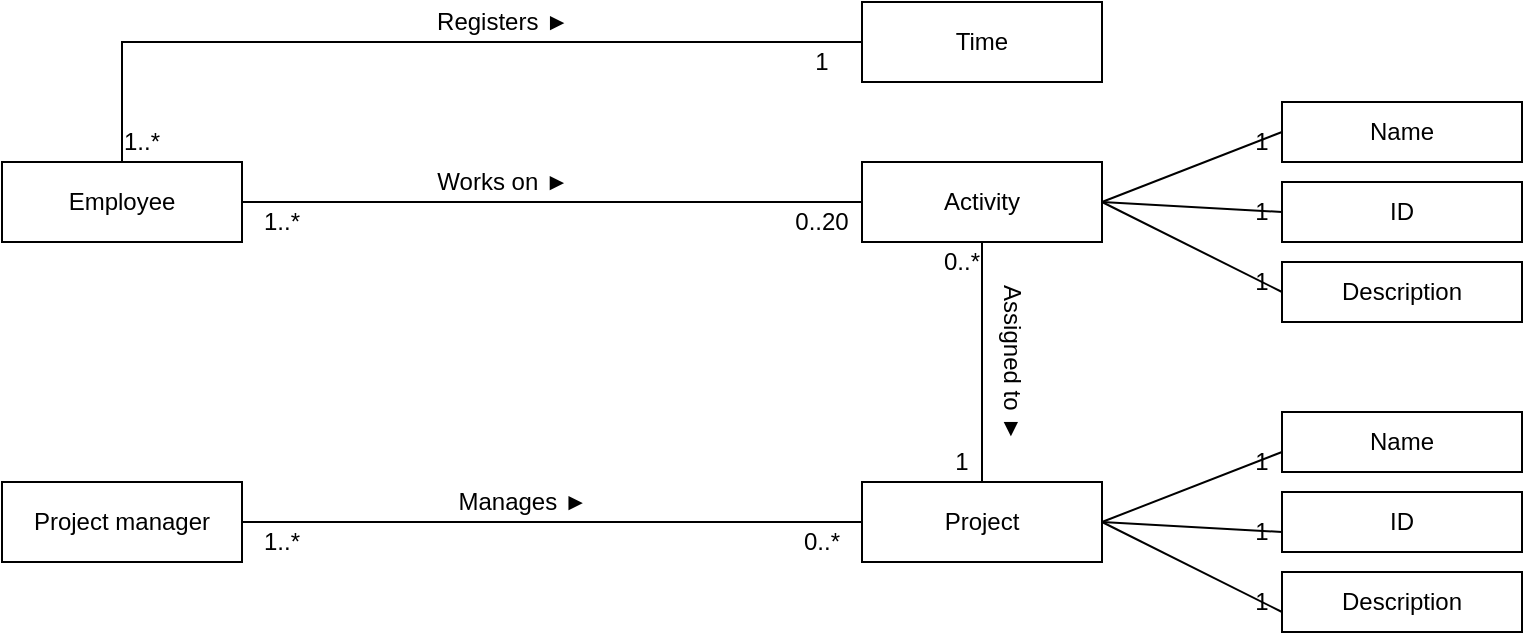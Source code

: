 <mxfile version="14.4.9" type="github">
  <diagram id="XoU3Bt1LMFYwkGAeQ--i" name="Page-1">
    <mxGraphModel dx="1422" dy="775" grid="0" gridSize="10" guides="1" tooltips="1" connect="1" arrows="1" fold="1" page="1" pageScale="1" pageWidth="850" pageHeight="1100" math="0" shadow="0">
      <root>
        <mxCell id="0" />
        <mxCell id="1" parent="0" />
        <mxCell id="Ods1NLnsfSLu1C-ozpSz-1" value="Employee" style="rounded=0;whiteSpace=wrap;html=1;" vertex="1" parent="1">
          <mxGeometry x="120" y="240" width="120" height="40" as="geometry" />
        </mxCell>
        <mxCell id="Ods1NLnsfSLu1C-ozpSz-8" value="" style="edgeStyle=orthogonalEdgeStyle;rounded=0;orthogonalLoop=1;jettySize=auto;html=1;endArrow=none;endFill=0;" edge="1" parent="1" source="Ods1NLnsfSLu1C-ozpSz-2" target="Ods1NLnsfSLu1C-ozpSz-5">
          <mxGeometry relative="1" as="geometry" />
        </mxCell>
        <mxCell id="Ods1NLnsfSLu1C-ozpSz-2" value="Activity" style="rounded=0;whiteSpace=wrap;html=1;" vertex="1" parent="1">
          <mxGeometry x="550" y="240" width="120" height="40" as="geometry" />
        </mxCell>
        <mxCell id="Ods1NLnsfSLu1C-ozpSz-3" value="" style="endArrow=none;html=1;exitX=1;exitY=0.5;exitDx=0;exitDy=0;entryX=0;entryY=0.5;entryDx=0;entryDy=0;" edge="1" parent="1" source="Ods1NLnsfSLu1C-ozpSz-1" target="Ods1NLnsfSLu1C-ozpSz-2">
          <mxGeometry width="50" height="50" relative="1" as="geometry">
            <mxPoint x="290" y="330" as="sourcePoint" />
            <mxPoint x="340" y="280" as="targetPoint" />
          </mxGeometry>
        </mxCell>
        <mxCell id="Ods1NLnsfSLu1C-ozpSz-4" value="Project manager" style="rounded=0;whiteSpace=wrap;html=1;" vertex="1" parent="1">
          <mxGeometry x="120" y="400" width="120" height="40" as="geometry" />
        </mxCell>
        <mxCell id="Ods1NLnsfSLu1C-ozpSz-5" value="Project" style="rounded=0;whiteSpace=wrap;html=1;" vertex="1" parent="1">
          <mxGeometry x="550" y="400" width="120" height="40" as="geometry" />
        </mxCell>
        <mxCell id="Ods1NLnsfSLu1C-ozpSz-6" value="" style="endArrow=none;html=1;exitX=1;exitY=0.5;exitDx=0;exitDy=0;entryX=0;entryY=0.5;entryDx=0;entryDy=0;" edge="1" parent="1" target="Ods1NLnsfSLu1C-ozpSz-5">
          <mxGeometry width="50" height="50" relative="1" as="geometry">
            <mxPoint x="240" y="420" as="sourcePoint" />
            <mxPoint x="340" y="360" as="targetPoint" />
          </mxGeometry>
        </mxCell>
        <mxCell id="Ods1NLnsfSLu1C-ozpSz-10" value="Works on ►" style="text;html=1;align=center;verticalAlign=middle;resizable=0;points=[];autosize=1;" vertex="1" parent="1">
          <mxGeometry x="330" y="240" width="80" height="20" as="geometry" />
        </mxCell>
        <mxCell id="Ods1NLnsfSLu1C-ozpSz-11" value="Manages ►" style="text;html=1;align=center;verticalAlign=middle;resizable=0;points=[];autosize=1;" vertex="1" parent="1">
          <mxGeometry x="340" y="400" width="80" height="20" as="geometry" />
        </mxCell>
        <mxCell id="Ods1NLnsfSLu1C-ozpSz-12" value="1..*" style="text;html=1;strokeColor=none;fillColor=none;align=center;verticalAlign=middle;whiteSpace=wrap;rounded=0;" vertex="1" parent="1">
          <mxGeometry x="240" y="260" width="40" height="20" as="geometry" />
        </mxCell>
        <mxCell id="Ods1NLnsfSLu1C-ozpSz-14" value="0..20" style="text;html=1;strokeColor=none;fillColor=none;align=center;verticalAlign=middle;whiteSpace=wrap;rounded=0;" vertex="1" parent="1">
          <mxGeometry x="510" y="260" width="40" height="20" as="geometry" />
        </mxCell>
        <mxCell id="Ods1NLnsfSLu1C-ozpSz-17" value="1..*" style="text;html=1;strokeColor=none;fillColor=none;align=center;verticalAlign=middle;whiteSpace=wrap;rounded=0;" vertex="1" parent="1">
          <mxGeometry x="240" y="420" width="40" height="20" as="geometry" />
        </mxCell>
        <mxCell id="Ods1NLnsfSLu1C-ozpSz-19" value="0..*" style="text;html=1;strokeColor=none;fillColor=none;align=center;verticalAlign=middle;whiteSpace=wrap;rounded=0;" vertex="1" parent="1">
          <mxGeometry x="510" y="420" width="40" height="20" as="geometry" />
        </mxCell>
        <mxCell id="Ods1NLnsfSLu1C-ozpSz-21" value="Time" style="rounded=0;whiteSpace=wrap;html=1;" vertex="1" parent="1">
          <mxGeometry x="550" y="160" width="120" height="40" as="geometry" />
        </mxCell>
        <mxCell id="Ods1NLnsfSLu1C-ozpSz-22" value="" style="endArrow=none;html=1;exitX=0.5;exitY=0;exitDx=0;exitDy=0;entryX=0;entryY=0.5;entryDx=0;entryDy=0;rounded=0;" edge="1" parent="1" source="Ods1NLnsfSLu1C-ozpSz-1" target="Ods1NLnsfSLu1C-ozpSz-21">
          <mxGeometry width="50" height="50" relative="1" as="geometry">
            <mxPoint x="290" y="330" as="sourcePoint" />
            <mxPoint x="340" y="280" as="targetPoint" />
            <Array as="points">
              <mxPoint x="180" y="180" />
            </Array>
          </mxGeometry>
        </mxCell>
        <mxCell id="Ods1NLnsfSLu1C-ozpSz-23" value="1..*" style="text;html=1;strokeColor=none;fillColor=none;align=center;verticalAlign=middle;whiteSpace=wrap;rounded=0;" vertex="1" parent="1">
          <mxGeometry x="170" y="220" width="40" height="20" as="geometry" />
        </mxCell>
        <mxCell id="Ods1NLnsfSLu1C-ozpSz-24" value="1" style="text;html=1;strokeColor=none;fillColor=none;align=center;verticalAlign=middle;whiteSpace=wrap;rounded=0;" vertex="1" parent="1">
          <mxGeometry x="510" y="180" width="40" height="20" as="geometry" />
        </mxCell>
        <mxCell id="Ods1NLnsfSLu1C-ozpSz-25" value="Registers ►" style="text;html=1;align=center;verticalAlign=middle;resizable=0;points=[];autosize=1;" vertex="1" parent="1">
          <mxGeometry x="330" y="160" width="80" height="20" as="geometry" />
        </mxCell>
        <mxCell id="Ods1NLnsfSLu1C-ozpSz-26" value="0..*" style="text;html=1;strokeColor=none;fillColor=none;align=center;verticalAlign=middle;whiteSpace=wrap;rounded=0;" vertex="1" parent="1">
          <mxGeometry x="580" y="280" width="40" height="20" as="geometry" />
        </mxCell>
        <mxCell id="Ods1NLnsfSLu1C-ozpSz-27" value="1" style="text;html=1;strokeColor=none;fillColor=none;align=center;verticalAlign=middle;whiteSpace=wrap;rounded=0;" vertex="1" parent="1">
          <mxGeometry x="580" y="380" width="40" height="20" as="geometry" />
        </mxCell>
        <mxCell id="Ods1NLnsfSLu1C-ozpSz-28" value="Assigned to ►" style="text;html=1;align=center;verticalAlign=middle;resizable=0;points=[];autosize=1;rotation=90;" vertex="1" parent="1">
          <mxGeometry x="580" y="330" width="90" height="20" as="geometry" />
        </mxCell>
        <mxCell id="Ods1NLnsfSLu1C-ozpSz-29" value="Name" style="rounded=0;whiteSpace=wrap;html=1;" vertex="1" parent="1">
          <mxGeometry x="760" y="210" width="120" height="30" as="geometry" />
        </mxCell>
        <mxCell id="Ods1NLnsfSLu1C-ozpSz-30" value="ID" style="rounded=0;whiteSpace=wrap;html=1;" vertex="1" parent="1">
          <mxGeometry x="760" y="250" width="120" height="30" as="geometry" />
        </mxCell>
        <mxCell id="Ods1NLnsfSLu1C-ozpSz-31" value="Description" style="rounded=0;whiteSpace=wrap;html=1;" vertex="1" parent="1">
          <mxGeometry x="760" y="290" width="120" height="30" as="geometry" />
        </mxCell>
        <mxCell id="Ods1NLnsfSLu1C-ozpSz-32" value="" style="endArrow=none;html=1;entryX=0;entryY=0.5;entryDx=0;entryDy=0;exitX=1;exitY=0.5;exitDx=0;exitDy=0;" edge="1" parent="1" source="Ods1NLnsfSLu1C-ozpSz-2" target="Ods1NLnsfSLu1C-ozpSz-29">
          <mxGeometry width="50" height="50" relative="1" as="geometry">
            <mxPoint x="470" y="390" as="sourcePoint" />
            <mxPoint x="520" y="340" as="targetPoint" />
          </mxGeometry>
        </mxCell>
        <mxCell id="Ods1NLnsfSLu1C-ozpSz-33" value="" style="endArrow=none;html=1;exitX=0;exitY=0.5;exitDx=0;exitDy=0;entryX=1;entryY=0.5;entryDx=0;entryDy=0;" edge="1" parent="1" source="Ods1NLnsfSLu1C-ozpSz-30" target="Ods1NLnsfSLu1C-ozpSz-2">
          <mxGeometry width="50" height="50" relative="1" as="geometry">
            <mxPoint x="470" y="390" as="sourcePoint" />
            <mxPoint x="520" y="340" as="targetPoint" />
          </mxGeometry>
        </mxCell>
        <mxCell id="Ods1NLnsfSLu1C-ozpSz-34" value="" style="endArrow=none;html=1;entryX=0;entryY=0.5;entryDx=0;entryDy=0;" edge="1" parent="1" target="Ods1NLnsfSLu1C-ozpSz-31">
          <mxGeometry width="50" height="50" relative="1" as="geometry">
            <mxPoint x="670" y="260" as="sourcePoint" />
            <mxPoint x="520" y="340" as="targetPoint" />
          </mxGeometry>
        </mxCell>
        <mxCell id="Ods1NLnsfSLu1C-ozpSz-35" value="1" style="text;html=1;strokeColor=none;fillColor=none;align=center;verticalAlign=middle;whiteSpace=wrap;rounded=0;" vertex="1" parent="1">
          <mxGeometry x="730" y="220" width="40" height="20" as="geometry" />
        </mxCell>
        <mxCell id="Ods1NLnsfSLu1C-ozpSz-36" value="1" style="text;html=1;strokeColor=none;fillColor=none;align=center;verticalAlign=middle;whiteSpace=wrap;rounded=0;" vertex="1" parent="1">
          <mxGeometry x="730" y="255" width="40" height="20" as="geometry" />
        </mxCell>
        <mxCell id="Ods1NLnsfSLu1C-ozpSz-37" value="1" style="text;html=1;strokeColor=none;fillColor=none;align=center;verticalAlign=middle;whiteSpace=wrap;rounded=0;" vertex="1" parent="1">
          <mxGeometry x="730" y="290" width="40" height="20" as="geometry" />
        </mxCell>
        <mxCell id="Ods1NLnsfSLu1C-ozpSz-38" value="Name" style="rounded=0;whiteSpace=wrap;html=1;" vertex="1" parent="1">
          <mxGeometry x="760" y="365" width="120" height="30" as="geometry" />
        </mxCell>
        <mxCell id="Ods1NLnsfSLu1C-ozpSz-39" value="ID" style="rounded=0;whiteSpace=wrap;html=1;" vertex="1" parent="1">
          <mxGeometry x="760" y="405" width="120" height="30" as="geometry" />
        </mxCell>
        <mxCell id="Ods1NLnsfSLu1C-ozpSz-40" value="Description" style="rounded=0;whiteSpace=wrap;html=1;" vertex="1" parent="1">
          <mxGeometry x="760" y="445" width="120" height="30" as="geometry" />
        </mxCell>
        <mxCell id="Ods1NLnsfSLu1C-ozpSz-42" value="" style="endArrow=none;html=1;entryX=0;entryY=0.5;entryDx=0;entryDy=0;exitX=1;exitY=0.5;exitDx=0;exitDy=0;" edge="1" parent="1">
          <mxGeometry width="50" height="50" relative="1" as="geometry">
            <mxPoint x="670" y="420" as="sourcePoint" />
            <mxPoint x="760" y="385" as="targetPoint" />
          </mxGeometry>
        </mxCell>
        <mxCell id="Ods1NLnsfSLu1C-ozpSz-43" value="" style="endArrow=none;html=1;exitX=0;exitY=0.5;exitDx=0;exitDy=0;entryX=1;entryY=0.5;entryDx=0;entryDy=0;" edge="1" parent="1">
          <mxGeometry width="50" height="50" relative="1" as="geometry">
            <mxPoint x="760" y="425" as="sourcePoint" />
            <mxPoint x="670" y="420" as="targetPoint" />
          </mxGeometry>
        </mxCell>
        <mxCell id="Ods1NLnsfSLu1C-ozpSz-44" value="" style="endArrow=none;html=1;entryX=0;entryY=0.5;entryDx=0;entryDy=0;" edge="1" parent="1">
          <mxGeometry width="50" height="50" relative="1" as="geometry">
            <mxPoint x="670" y="420" as="sourcePoint" />
            <mxPoint x="760" y="465" as="targetPoint" />
          </mxGeometry>
        </mxCell>
        <mxCell id="Ods1NLnsfSLu1C-ozpSz-45" value="1" style="text;html=1;strokeColor=none;fillColor=none;align=center;verticalAlign=middle;whiteSpace=wrap;rounded=0;" vertex="1" parent="1">
          <mxGeometry x="730" y="380" width="40" height="20" as="geometry" />
        </mxCell>
        <mxCell id="Ods1NLnsfSLu1C-ozpSz-46" value="1" style="text;html=1;strokeColor=none;fillColor=none;align=center;verticalAlign=middle;whiteSpace=wrap;rounded=0;" vertex="1" parent="1">
          <mxGeometry x="730" y="415" width="40" height="20" as="geometry" />
        </mxCell>
        <mxCell id="Ods1NLnsfSLu1C-ozpSz-47" value="1" style="text;html=1;strokeColor=none;fillColor=none;align=center;verticalAlign=middle;whiteSpace=wrap;rounded=0;" vertex="1" parent="1">
          <mxGeometry x="730" y="450" width="40" height="20" as="geometry" />
        </mxCell>
      </root>
    </mxGraphModel>
  </diagram>
</mxfile>
